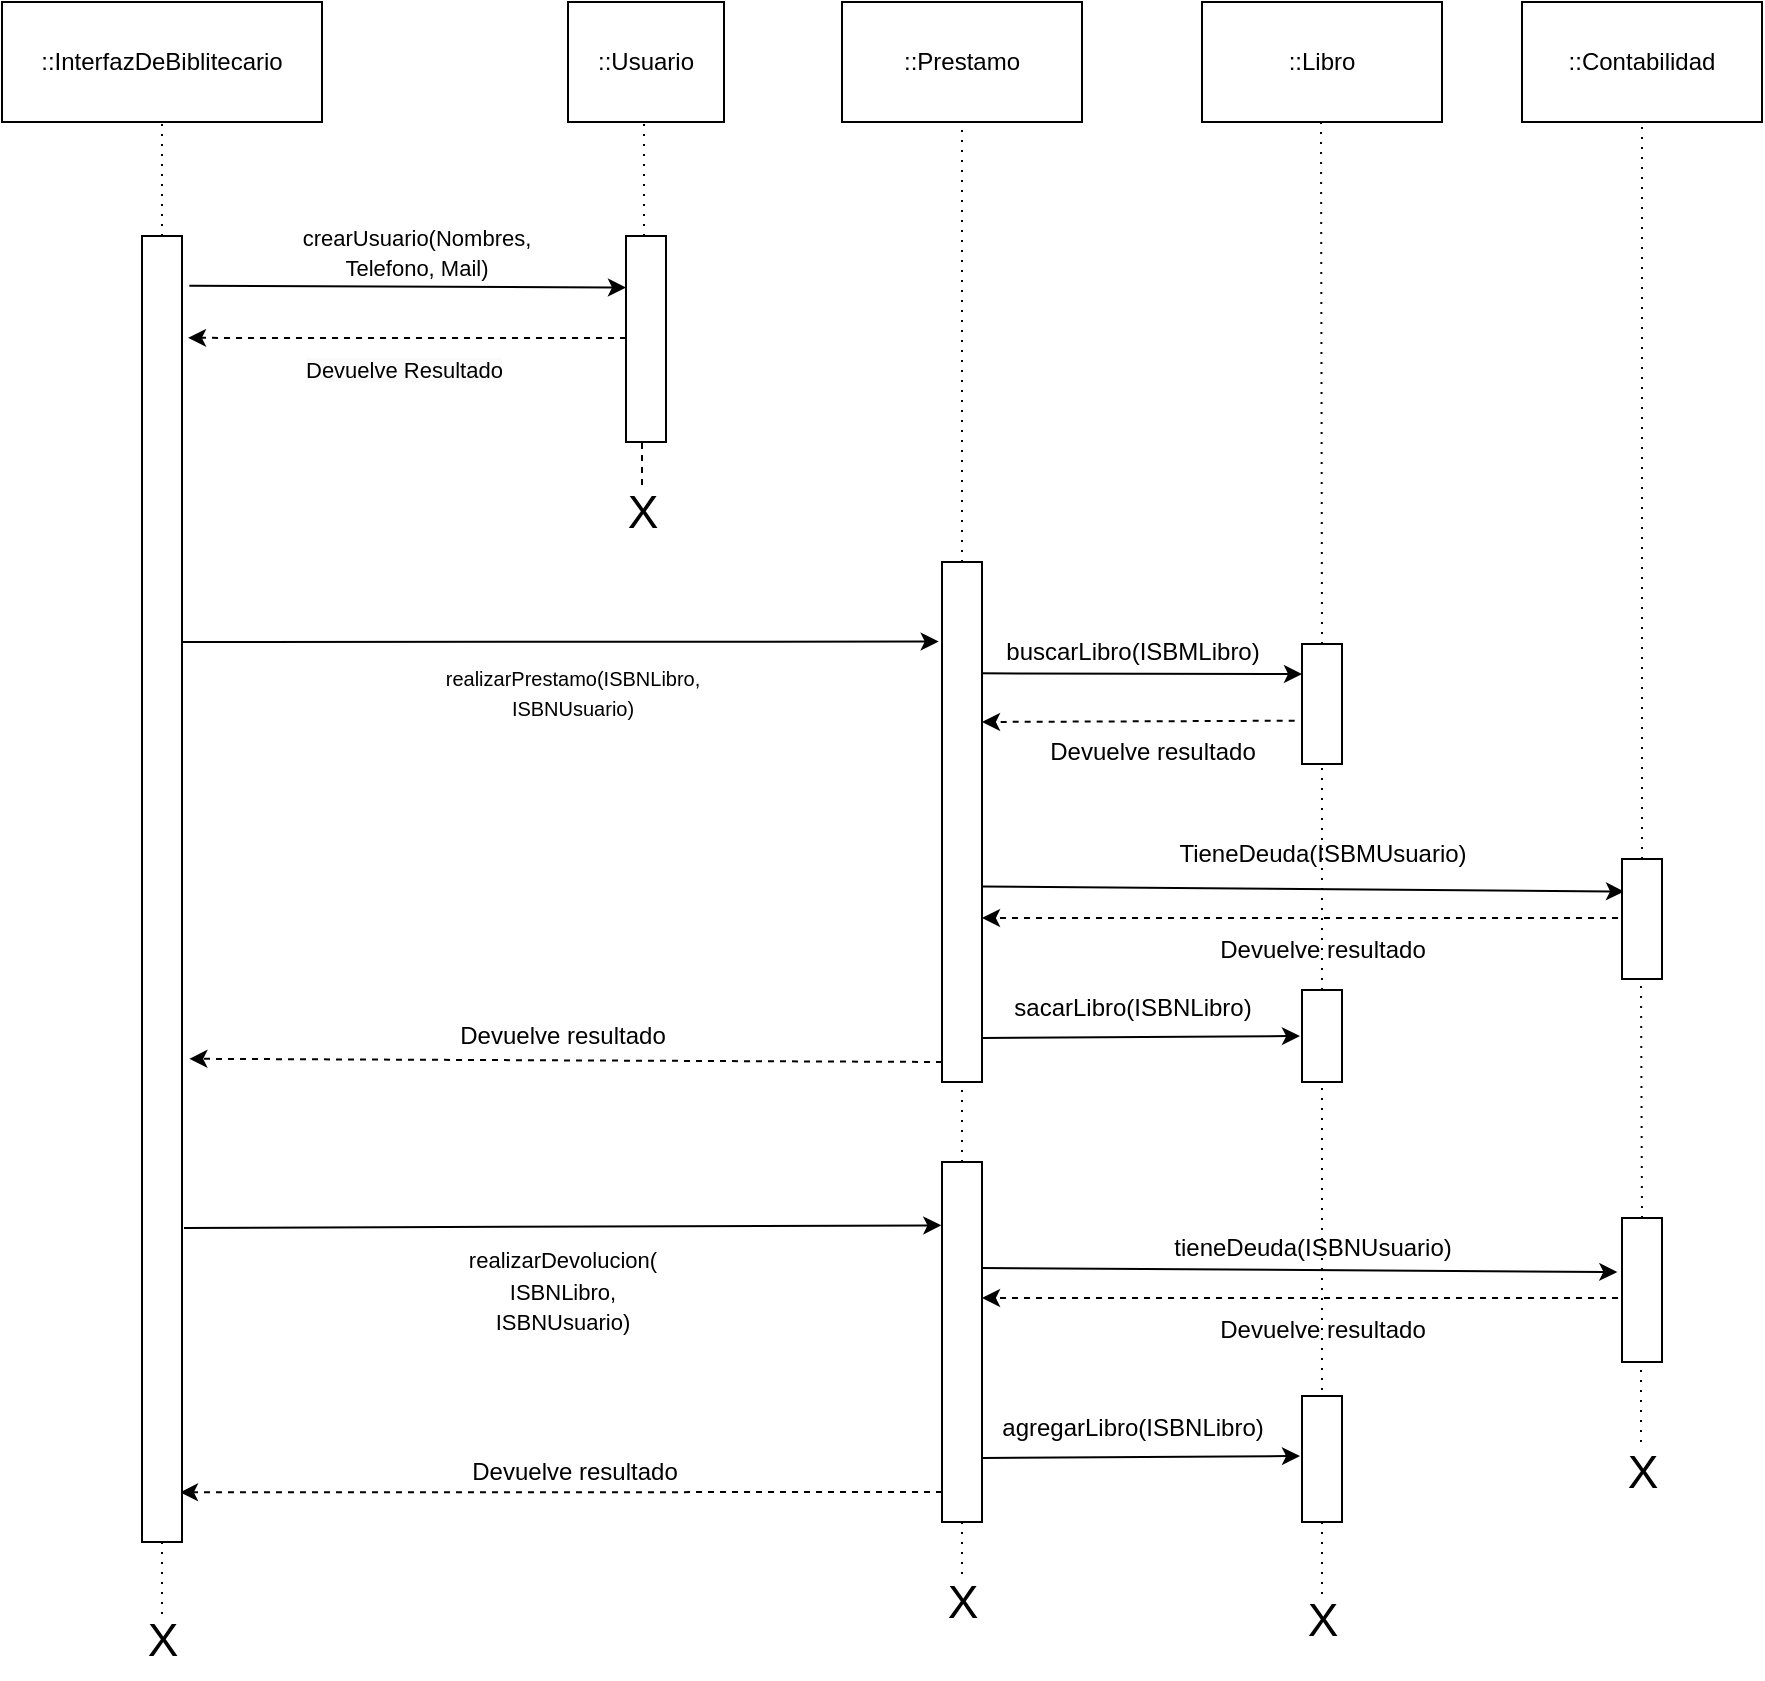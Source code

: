 <mxfile version="24.4.4" type="device">
  <diagram name="Página-1" id="qCodcxuzLoSxoYbsibZ5">
    <mxGraphModel dx="1221" dy="725" grid="1" gridSize="10" guides="1" tooltips="1" connect="1" arrows="1" fold="1" page="1" pageScale="1" pageWidth="827" pageHeight="1169" math="0" shadow="0">
      <root>
        <mxCell id="0" />
        <mxCell id="1" parent="0" />
        <mxCell id="mp0n_3jFE3tDUajIZm0b-1" value="::InterfazDeBiblitecario" style="rounded=0;whiteSpace=wrap;html=1;" parent="1" vertex="1">
          <mxGeometry x="160" y="80" width="160" height="60" as="geometry" />
        </mxCell>
        <mxCell id="mp0n_3jFE3tDUajIZm0b-6" value="::Usuario" style="rounded=0;whiteSpace=wrap;html=1;" parent="1" vertex="1">
          <mxGeometry x="443" y="80" width="78" height="60" as="geometry" />
        </mxCell>
        <mxCell id="mp0n_3jFE3tDUajIZm0b-7" value="::Libro" style="rounded=0;whiteSpace=wrap;html=1;" parent="1" vertex="1">
          <mxGeometry x="760" y="80" width="120" height="60" as="geometry" />
        </mxCell>
        <mxCell id="mp0n_3jFE3tDUajIZm0b-8" value="::Prestamo" style="rounded=0;whiteSpace=wrap;html=1;" parent="1" vertex="1">
          <mxGeometry x="580" y="80" width="120" height="60" as="geometry" />
        </mxCell>
        <mxCell id="mp0n_3jFE3tDUajIZm0b-9" value="::Contabilidad" style="rounded=0;whiteSpace=wrap;html=1;" parent="1" vertex="1">
          <mxGeometry x="920" y="80" width="120" height="60" as="geometry" />
        </mxCell>
        <mxCell id="mp0n_3jFE3tDUajIZm0b-16" value="&lt;span id=&quot;docs-internal-guid-74eef910-7fff-3b2e-8194-41c7fd450fb9&quot;&gt;&lt;span style=&quot;font-family: Arial, sans-serif; background-color: transparent; font-variant-numeric: normal; font-variant-east-asian: normal; font-variant-alternates: normal; font-variant-position: normal; vertical-align: baseline; white-space: pre-wrap;&quot;&gt;&lt;font style=&quot;font-size: 11px;&quot;&gt;crearUsuario(Nombres, Telefono, Mail)&lt;/font&gt;&lt;/span&gt;&lt;/span&gt;" style="text;html=1;align=center;verticalAlign=middle;resizable=0;points=[];autosize=1;strokeColor=none;fillColor=none;" parent="1" vertex="1">
          <mxGeometry x="262" y="190" width="210" height="30" as="geometry" />
        </mxCell>
        <mxCell id="mp0n_3jFE3tDUajIZm0b-20" value="&lt;span style=&quot;color: rgb(0, 0, 0); font-family: Arial, sans-serif; font-size: 11px; font-style: normal; font-variant-ligatures: normal; font-variant-caps: normal; font-weight: 400; letter-spacing: normal; orphans: 2; text-align: center; text-indent: 0px; text-transform: none; widows: 2; word-spacing: 0px; -webkit-text-stroke-width: 0px; white-space: pre-wrap; background-color: rgb(251, 251, 251); text-decoration-thickness: initial; text-decoration-style: initial; text-decoration-color: initial; display: inline !important; float: none;&quot;&gt;Devuelve Resultado&lt;/span&gt;" style="text;whiteSpace=wrap;html=1;" parent="1" vertex="1">
          <mxGeometry x="310" y="250" width="150" height="30" as="geometry" />
        </mxCell>
        <mxCell id="mp0n_3jFE3tDUajIZm0b-23" value="&lt;span id=&quot;docs-internal-guid-d6a4855c-7fff-c991-73bd-c32a4b5d3192&quot;&gt;&lt;span style=&quot;font-family: Arial, sans-serif; background-color: transparent; font-variant-numeric: normal; font-variant-east-asian: normal; font-variant-alternates: normal; font-variant-position: normal; vertical-align: baseline; white-space: pre-wrap;&quot;&gt;&lt;font style=&quot;font-size: 10px;&quot;&gt;realizarPrestamo(ISBNLibro, ISBNUsuario)&lt;/font&gt;&lt;/span&gt;&lt;/span&gt;" style="text;html=1;align=center;verticalAlign=middle;resizable=0;points=[];autosize=1;strokeColor=none;fillColor=none;" parent="1" vertex="1">
          <mxGeometry x="340" y="410" width="210" height="30" as="geometry" />
        </mxCell>
        <mxCell id="mp0n_3jFE3tDUajIZm0b-31" value="Devuelve resultado" style="text;html=1;align=center;verticalAlign=middle;resizable=0;points=[];autosize=1;strokeColor=none;fillColor=none;" parent="1" vertex="1">
          <mxGeometry x="375" y="582" width="130" height="30" as="geometry" />
        </mxCell>
        <mxCell id="mp0n_3jFE3tDUajIZm0b-34" value="buscarLibro(ISBMLibro)" style="text;html=1;align=center;verticalAlign=middle;resizable=0;points=[];autosize=1;strokeColor=none;fillColor=none;" parent="1" vertex="1">
          <mxGeometry x="650" y="390" width="150" height="30" as="geometry" />
        </mxCell>
        <mxCell id="mp0n_3jFE3tDUajIZm0b-35" value="Devuelve resultado" style="text;html=1;align=center;verticalAlign=middle;resizable=0;points=[];autosize=1;strokeColor=none;fillColor=none;" parent="1" vertex="1">
          <mxGeometry x="670" y="440" width="130" height="30" as="geometry" />
        </mxCell>
        <mxCell id="mp0n_3jFE3tDUajIZm0b-42" value="" style="endArrow=classic;html=1;rounded=0;exitX=1.183;exitY=0.038;exitDx=0;exitDy=0;exitPerimeter=0;entryX=0;entryY=0.25;entryDx=0;entryDy=0;" parent="1" source="mp0n_3jFE3tDUajIZm0b-2" target="mp0n_3jFE3tDUajIZm0b-21" edge="1">
          <mxGeometry width="50" height="50" relative="1" as="geometry">
            <mxPoint x="321" y="220" as="sourcePoint" />
            <mxPoint x="381" y="220" as="targetPoint" />
          </mxGeometry>
        </mxCell>
        <mxCell id="mp0n_3jFE3tDUajIZm0b-43" value="" style="endArrow=classic;html=1;rounded=0;exitX=1.183;exitY=0.038;exitDx=0;exitDy=0;exitPerimeter=0;entryX=-0.083;entryY=0.153;entryDx=0;entryDy=0;entryPerimeter=0;" parent="1" target="mp0n_3jFE3tDUajIZm0b-25" edge="1">
          <mxGeometry width="50" height="50" relative="1" as="geometry">
            <mxPoint x="250" y="400" as="sourcePoint" />
            <mxPoint x="600" y="400" as="targetPoint" />
          </mxGeometry>
        </mxCell>
        <mxCell id="mp0n_3jFE3tDUajIZm0b-44" value="" style="endArrow=classic;html=1;rounded=0;exitX=0.95;exitY=0.7;exitDx=0;exitDy=0;exitPerimeter=0;entryX=0;entryY=0.25;entryDx=0;entryDy=0;" parent="1" edge="1">
          <mxGeometry width="50" height="50" relative="1" as="geometry">
            <mxPoint x="650" y="522.25" as="sourcePoint" />
            <mxPoint x="971" y="524.75" as="targetPoint" />
          </mxGeometry>
        </mxCell>
        <mxCell id="mp0n_3jFE3tDUajIZm0b-51" value="" style="endArrow=classic;html=1;rounded=0;entryX=0;entryY=0.25;entryDx=0;entryDy=0;exitX=-0.007;exitY=0.856;exitDx=0;exitDy=0;exitPerimeter=0;" parent="1" source="mp0n_3jFE3tDUajIZm0b-34" target="mp0n_3jFE3tDUajIZm0b-33" edge="1">
          <mxGeometry width="50" height="50" relative="1" as="geometry">
            <mxPoint x="650" y="420" as="sourcePoint" />
            <mxPoint x="720" y="420" as="targetPoint" />
          </mxGeometry>
        </mxCell>
        <mxCell id="mp0n_3jFE3tDUajIZm0b-52" value="" style="endArrow=classic;html=1;rounded=0;entryX=-0.05;entryY=0.15;entryDx=0;entryDy=0;entryPerimeter=0;endFill=1;" parent="1" edge="1">
          <mxGeometry width="50" height="50" relative="1" as="geometry">
            <mxPoint x="650" y="598" as="sourcePoint" />
            <mxPoint x="809" y="597" as="targetPoint" />
          </mxGeometry>
        </mxCell>
        <mxCell id="mp0n_3jFE3tDUajIZm0b-53" value="" style="endArrow=classic;html=1;rounded=0;entryX=1.15;entryY=0.078;entryDx=0;entryDy=0;entryPerimeter=0;dashed=1;" parent="1" target="mp0n_3jFE3tDUajIZm0b-2" edge="1">
          <mxGeometry width="50" height="50" relative="1" as="geometry">
            <mxPoint x="472" y="248" as="sourcePoint" />
            <mxPoint x="412" y="248" as="targetPoint" />
          </mxGeometry>
        </mxCell>
        <mxCell id="mp0n_3jFE3tDUajIZm0b-54" value="" style="endArrow=classic;html=1;rounded=0;dashed=1;" parent="1" edge="1">
          <mxGeometry width="50" height="50" relative="1" as="geometry">
            <mxPoint x="980" y="538" as="sourcePoint" />
            <mxPoint x="650" y="538" as="targetPoint" />
          </mxGeometry>
        </mxCell>
        <mxCell id="mp0n_3jFE3tDUajIZm0b-55" value="" style="endArrow=classic;html=1;rounded=0;dashed=1;exitX=0;exitY=0.75;exitDx=0;exitDy=0;entryX=1.183;entryY=0.63;entryDx=0;entryDy=0;entryPerimeter=0;" parent="1" edge="1" target="mp0n_3jFE3tDUajIZm0b-2">
          <mxGeometry width="50" height="50" relative="1" as="geometry">
            <mxPoint x="630" y="610" as="sourcePoint" />
            <mxPoint x="250" y="615" as="targetPoint" />
          </mxGeometry>
        </mxCell>
        <mxCell id="mp0n_3jFE3tDUajIZm0b-56" value="" style="endArrow=classic;html=1;rounded=0;exitX=-0.183;exitY=0.639;exitDx=0;exitDy=0;exitPerimeter=0;dashed=1;" parent="1" source="mp0n_3jFE3tDUajIZm0b-33" edge="1">
          <mxGeometry width="50" height="50" relative="1" as="geometry">
            <mxPoint x="710" y="440" as="sourcePoint" />
            <mxPoint x="650" y="440" as="targetPoint" />
          </mxGeometry>
        </mxCell>
        <mxCell id="mp0n_3jFE3tDUajIZm0b-59" value="" style="group" parent="1" vertex="1" connectable="0">
          <mxGeometry x="460" y="290" width="40" height="64.5" as="geometry" />
        </mxCell>
        <mxCell id="mp0n_3jFE3tDUajIZm0b-57" value="" style="endArrow=none;dashed=1;html=1;rounded=0;" parent="mp0n_3jFE3tDUajIZm0b-59" edge="1">
          <mxGeometry width="50" height="50" relative="1" as="geometry">
            <mxPoint x="20" y="31.5" as="sourcePoint" />
            <mxPoint x="20" as="targetPoint" />
          </mxGeometry>
        </mxCell>
        <mxCell id="mp0n_3jFE3tDUajIZm0b-58" value="&lt;font style=&quot;font-size: 23px;&quot;&gt;X&lt;/font&gt;" style="text;html=1;align=center;verticalAlign=middle;resizable=0;points=[];autosize=1;strokeColor=none;fillColor=none;" parent="mp0n_3jFE3tDUajIZm0b-59" vertex="1">
          <mxGeometry y="24.5" width="40" height="40" as="geometry" />
        </mxCell>
        <mxCell id="mp0n_3jFE3tDUajIZm0b-21" value="" style="whiteSpace=wrap;html=1;rounded=0;" parent="1" vertex="1">
          <mxGeometry x="472" y="197" width="20" height="103" as="geometry" />
        </mxCell>
        <mxCell id="mp0n_3jFE3tDUajIZm0b-36" value="" style="whiteSpace=wrap;html=1;rounded=0;" parent="1" vertex="1">
          <mxGeometry x="970" y="508.5" width="20" height="60" as="geometry" />
        </mxCell>
        <mxCell id="HkoU2B9mdV2BVFcOOnrx-1" value="&lt;p style=&quot;line-height: 130%;&quot;&gt;&lt;span id=&quot;docs-internal-guid-05bd2aaf-7fff-f4e8-769e-c25a478a9bf0&quot;&gt;&lt;span style=&quot;font-family: Arial, sans-serif; background-color: transparent; font-variant-numeric: normal; font-variant-east-asian: normal; font-variant-alternates: normal; font-variant-position: normal; vertical-align: baseline; white-space: pre-wrap;&quot;&gt;&lt;font style=&quot;font-size: 11px;&quot;&gt;realizarDevolucion( ISBNLibro, ISBNUsuario)&lt;/font&gt;&lt;/span&gt;&lt;/span&gt;&lt;/p&gt;" style="text;html=1;align=center;verticalAlign=middle;resizable=0;points=[];autosize=1;strokeColor=none;fillColor=none;" vertex="1" parent="1">
          <mxGeometry x="320" y="700" width="240" height="50" as="geometry" />
        </mxCell>
        <mxCell id="HkoU2B9mdV2BVFcOOnrx-3" value="" style="endArrow=classic;html=1;rounded=0;exitX=1.183;exitY=0.038;exitDx=0;exitDy=0;exitPerimeter=0;entryX=-0.017;entryY=0.176;entryDx=0;entryDy=0;entryPerimeter=0;" edge="1" parent="1" target="HkoU2B9mdV2BVFcOOnrx-2">
          <mxGeometry width="50" height="50" relative="1" as="geometry">
            <mxPoint x="251" y="693" as="sourcePoint" />
            <mxPoint x="631" y="691" as="targetPoint" />
          </mxGeometry>
        </mxCell>
        <mxCell id="HkoU2B9mdV2BVFcOOnrx-4" value="" style="endArrow=none;dashed=1;html=1;rounded=0;entryX=0.5;entryY=1;entryDx=0;entryDy=0;exitX=0.5;exitY=0;exitDx=0;exitDy=0;dashPattern=1 4;" edge="1" parent="1" source="mp0n_3jFE3tDUajIZm0b-25" target="mp0n_3jFE3tDUajIZm0b-8">
          <mxGeometry width="50" height="50" relative="1" as="geometry">
            <mxPoint x="580" y="280" as="sourcePoint" />
            <mxPoint x="630" y="230" as="targetPoint" />
          </mxGeometry>
        </mxCell>
        <mxCell id="HkoU2B9mdV2BVFcOOnrx-5" value="" style="endArrow=none;dashed=1;html=1;rounded=0;exitX=0.5;exitY=0;exitDx=0;exitDy=0;dashPattern=1 4;" edge="1" parent="1" source="mp0n_3jFE3tDUajIZm0b-2">
          <mxGeometry width="50" height="50" relative="1" as="geometry">
            <mxPoint x="190" y="190" as="sourcePoint" />
            <mxPoint x="240" y="140" as="targetPoint" />
            <Array as="points">
              <mxPoint x="240" y="160" />
            </Array>
          </mxGeometry>
        </mxCell>
        <mxCell id="HkoU2B9mdV2BVFcOOnrx-6" value="" style="endArrow=none;dashed=1;html=1;rounded=0;exitX=0.5;exitY=0;exitDx=0;exitDy=0;dashPattern=1 4;" edge="1" parent="1">
          <mxGeometry width="50" height="50" relative="1" as="geometry">
            <mxPoint x="481" y="197" as="sourcePoint" />
            <mxPoint x="481" y="140" as="targetPoint" />
          </mxGeometry>
        </mxCell>
        <mxCell id="HkoU2B9mdV2BVFcOOnrx-7" value="" style="endArrow=none;dashed=1;html=1;rounded=0;entryX=0.5;entryY=1;entryDx=0;entryDy=0;exitX=0.5;exitY=0;exitDx=0;exitDy=0;dashPattern=1 4;" edge="1" parent="1" source="mp0n_3jFE3tDUajIZm0b-33">
          <mxGeometry width="50" height="50" relative="1" as="geometry">
            <mxPoint x="819.5" y="360" as="sourcePoint" />
            <mxPoint x="819.5" y="140" as="targetPoint" />
          </mxGeometry>
        </mxCell>
        <mxCell id="HkoU2B9mdV2BVFcOOnrx-8" value="" style="endArrow=none;dashed=1;html=1;rounded=0;entryX=0.5;entryY=1;entryDx=0;entryDy=0;exitX=0.5;exitY=0;exitDx=0;exitDy=0;dashPattern=1 4;" edge="1" parent="1" source="mp0n_3jFE3tDUajIZm0b-36" target="mp0n_3jFE3tDUajIZm0b-9">
          <mxGeometry width="50" height="50" relative="1" as="geometry">
            <mxPoint x="980" y="400" as="sourcePoint" />
            <mxPoint x="979.5" y="140" as="targetPoint" />
          </mxGeometry>
        </mxCell>
        <mxCell id="HkoU2B9mdV2BVFcOOnrx-9" value="" style="endArrow=none;dashed=1;html=1;rounded=0;exitX=0.5;exitY=0;exitDx=0;exitDy=0;dashPattern=1 4;" edge="1" parent="1" source="HkoU2B9mdV2BVFcOOnrx-2">
          <mxGeometry width="50" height="50" relative="1" as="geometry">
            <mxPoint x="640" y="650" as="sourcePoint" />
            <mxPoint x="640" y="590" as="targetPoint" />
            <Array as="points">
              <mxPoint x="640" y="613" />
            </Array>
          </mxGeometry>
        </mxCell>
        <mxCell id="mp0n_3jFE3tDUajIZm0b-64" value="" style="endArrow=none;dashed=1;html=1;rounded=0;exitX=0.5;exitY=0;exitDx=0;exitDy=0;dashPattern=1 4;" parent="1" edge="1" source="HkoU2B9mdV2BVFcOOnrx-10">
          <mxGeometry width="50" height="50" relative="1" as="geometry">
            <mxPoint x="979.5" y="632" as="sourcePoint" />
            <mxPoint x="979.5" y="568.5" as="targetPoint" />
          </mxGeometry>
        </mxCell>
        <mxCell id="mp0n_3jFE3tDUajIZm0b-65" value="&lt;font style=&quot;font-size: 23px;&quot;&gt;X&lt;/font&gt;" style="text;html=1;align=center;verticalAlign=middle;resizable=0;points=[];autosize=1;strokeColor=none;fillColor=none;" parent="1" vertex="1">
          <mxGeometry x="960" y="795" width="40" height="40" as="geometry" />
        </mxCell>
        <mxCell id="HkoU2B9mdV2BVFcOOnrx-11" value="tieneDeuda(ISBNUsuario)" style="text;html=1;align=center;verticalAlign=middle;resizable=0;points=[];autosize=1;strokeColor=none;fillColor=none;" vertex="1" parent="1">
          <mxGeometry x="735" y="688" width="160" height="30" as="geometry" />
        </mxCell>
        <mxCell id="HkoU2B9mdV2BVFcOOnrx-12" value="" style="endArrow=classic;html=1;rounded=0;entryX=-0.117;entryY=0.375;entryDx=0;entryDy=0;entryPerimeter=0;" edge="1" parent="1" target="HkoU2B9mdV2BVFcOOnrx-10">
          <mxGeometry width="50" height="50" relative="1" as="geometry">
            <mxPoint x="649" y="713" as="sourcePoint" />
            <mxPoint x="939" y="711" as="targetPoint" />
          </mxGeometry>
        </mxCell>
        <mxCell id="HkoU2B9mdV2BVFcOOnrx-13" value="Devuelve resultado" style="text;html=1;align=center;verticalAlign=middle;resizable=0;points=[];autosize=1;strokeColor=none;fillColor=none;" vertex="1" parent="1">
          <mxGeometry x="755" y="728.5" width="130" height="30" as="geometry" />
        </mxCell>
        <mxCell id="HkoU2B9mdV2BVFcOOnrx-14" value="" style="endArrow=classic;html=1;rounded=0;dashed=1;" edge="1" parent="1">
          <mxGeometry width="50" height="50" relative="1" as="geometry">
            <mxPoint x="980" y="728" as="sourcePoint" />
            <mxPoint x="650" y="728" as="targetPoint" />
          </mxGeometry>
        </mxCell>
        <mxCell id="mp0n_3jFE3tDUajIZm0b-61" value="" style="endArrow=none;dashed=1;html=1;rounded=0;exitX=0.5;exitY=0;exitDx=0;exitDy=0;dashPattern=1 4;" parent="1" edge="1" source="HkoU2B9mdV2BVFcOOnrx-15">
          <mxGeometry width="50" height="50" relative="1" as="geometry">
            <mxPoint x="820" y="471.5" as="sourcePoint" />
            <mxPoint x="820" y="440" as="targetPoint" />
          </mxGeometry>
        </mxCell>
        <mxCell id="mp0n_3jFE3tDUajIZm0b-62" value="&lt;font style=&quot;font-size: 23px;&quot;&gt;X&lt;/font&gt;" style="text;html=1;align=center;verticalAlign=middle;resizable=0;points=[];autosize=1;strokeColor=none;fillColor=none;" parent="1" vertex="1">
          <mxGeometry x="800" y="868.5" width="40" height="40" as="geometry" />
        </mxCell>
        <mxCell id="mp0n_3jFE3tDUajIZm0b-25" value="" style="whiteSpace=wrap;html=1;rounded=0;" parent="1" vertex="1">
          <mxGeometry x="630" y="360" width="20" height="260" as="geometry" />
        </mxCell>
        <mxCell id="mp0n_3jFE3tDUajIZm0b-33" value="" style="whiteSpace=wrap;html=1;rounded=0;" parent="1" vertex="1">
          <mxGeometry x="810" y="401" width="20" height="60" as="geometry" />
        </mxCell>
        <mxCell id="HkoU2B9mdV2BVFcOOnrx-16" value="sacarLibro(ISBNLibro)" style="text;html=1;align=center;verticalAlign=middle;resizable=0;points=[];autosize=1;strokeColor=none;fillColor=none;" vertex="1" parent="1">
          <mxGeometry x="655" y="568" width="140" height="30" as="geometry" />
        </mxCell>
        <mxCell id="mp0n_3jFE3tDUajIZm0b-38" value="TieneDeuda(ISBMUsuario)" style="text;html=1;align=center;verticalAlign=middle;resizable=0;points=[];autosize=1;strokeColor=none;fillColor=none;" parent="1" vertex="1">
          <mxGeometry x="735" y="491" width="170" height="30" as="geometry" />
        </mxCell>
        <mxCell id="mp0n_3jFE3tDUajIZm0b-39" value="Devuelve resultado" style="text;html=1;align=center;verticalAlign=middle;resizable=0;points=[];autosize=1;strokeColor=none;fillColor=none;" parent="1" vertex="1">
          <mxGeometry x="755" y="538.5" width="130" height="30" as="geometry" />
        </mxCell>
        <mxCell id="HkoU2B9mdV2BVFcOOnrx-23" value="" style="endArrow=classic;html=1;rounded=0;entryX=-0.05;entryY=0.15;entryDx=0;entryDy=0;entryPerimeter=0;endFill=1;" edge="1" parent="1">
          <mxGeometry width="50" height="50" relative="1" as="geometry">
            <mxPoint x="650" y="808" as="sourcePoint" />
            <mxPoint x="809" y="807" as="targetPoint" />
          </mxGeometry>
        </mxCell>
        <mxCell id="HkoU2B9mdV2BVFcOOnrx-24" value="agregarLibro(ISBNLibro)" style="text;html=1;align=center;verticalAlign=middle;resizable=0;points=[];autosize=1;strokeColor=none;fillColor=none;" vertex="1" parent="1">
          <mxGeometry x="650" y="778" width="150" height="30" as="geometry" />
        </mxCell>
        <mxCell id="HkoU2B9mdV2BVFcOOnrx-25" value="Devuelve resultado" style="text;html=1;align=center;verticalAlign=middle;resizable=0;points=[];autosize=1;strokeColor=none;fillColor=none;" vertex="1" parent="1">
          <mxGeometry x="381" y="800" width="130" height="30" as="geometry" />
        </mxCell>
        <mxCell id="HkoU2B9mdV2BVFcOOnrx-26" value="" style="endArrow=classic;html=1;rounded=0;dashed=1;exitX=0;exitY=0.75;exitDx=0;exitDy=0;entryX=0.95;entryY=0.962;entryDx=0;entryDy=0;entryPerimeter=0;" edge="1" parent="1" target="mp0n_3jFE3tDUajIZm0b-2">
          <mxGeometry width="50" height="50" relative="1" as="geometry">
            <mxPoint x="630" y="825" as="sourcePoint" />
            <mxPoint x="250" y="830" as="targetPoint" />
          </mxGeometry>
        </mxCell>
        <mxCell id="HkoU2B9mdV2BVFcOOnrx-27" value="" style="endArrow=none;dashed=1;html=1;rounded=0;exitX=0.5;exitY=0;exitDx=0;exitDy=0;dashPattern=1 4;" edge="1" parent="1">
          <mxGeometry width="50" height="50" relative="1" as="geometry">
            <mxPoint x="820" y="784" as="sourcePoint" />
            <mxPoint x="820" y="600" as="targetPoint" />
          </mxGeometry>
        </mxCell>
        <mxCell id="HkoU2B9mdV2BVFcOOnrx-15" value="" style="whiteSpace=wrap;html=1;rounded=0;" vertex="1" parent="1">
          <mxGeometry x="810" y="574" width="20" height="46" as="geometry" />
        </mxCell>
        <mxCell id="HkoU2B9mdV2BVFcOOnrx-28" value="" style="endArrow=none;dashed=1;html=1;rounded=0;dashPattern=1 4;" edge="1" parent="1">
          <mxGeometry width="50" height="50" relative="1" as="geometry">
            <mxPoint x="640" y="866" as="sourcePoint" />
            <mxPoint x="640" y="796" as="targetPoint" />
            <Array as="points">
              <mxPoint x="640" y="819" />
            </Array>
          </mxGeometry>
        </mxCell>
        <mxCell id="HkoU2B9mdV2BVFcOOnrx-2" value="" style="whiteSpace=wrap;html=1;rounded=0;" vertex="1" parent="1">
          <mxGeometry x="630" y="660" width="20" height="180" as="geometry" />
        </mxCell>
        <mxCell id="HkoU2B9mdV2BVFcOOnrx-29" value="" style="endArrow=none;dashed=1;html=1;rounded=0;dashPattern=1 4;" edge="1" parent="1">
          <mxGeometry width="50" height="50" relative="1" as="geometry">
            <mxPoint x="820" y="876" as="sourcePoint" />
            <mxPoint x="820" y="806" as="targetPoint" />
            <Array as="points">
              <mxPoint x="820" y="829" />
            </Array>
          </mxGeometry>
        </mxCell>
        <mxCell id="HkoU2B9mdV2BVFcOOnrx-22" value="" style="whiteSpace=wrap;html=1;rounded=0;" vertex="1" parent="1">
          <mxGeometry x="810" y="777" width="20" height="63" as="geometry" />
        </mxCell>
        <mxCell id="HkoU2B9mdV2BVFcOOnrx-30" value="" style="endArrow=none;dashed=1;html=1;rounded=0;dashPattern=1 4;" edge="1" parent="1">
          <mxGeometry width="50" height="50" relative="1" as="geometry">
            <mxPoint x="979.5" y="800" as="sourcePoint" />
            <mxPoint x="979.5" y="730" as="targetPoint" />
            <Array as="points">
              <mxPoint x="979.5" y="753" />
            </Array>
          </mxGeometry>
        </mxCell>
        <mxCell id="HkoU2B9mdV2BVFcOOnrx-10" value="" style="whiteSpace=wrap;html=1;rounded=0;" vertex="1" parent="1">
          <mxGeometry x="970" y="688" width="20" height="72" as="geometry" />
        </mxCell>
        <mxCell id="HkoU2B9mdV2BVFcOOnrx-31" value="&lt;font style=&quot;font-size: 23px;&quot;&gt;X&lt;/font&gt;" style="text;html=1;align=center;verticalAlign=middle;resizable=0;points=[];autosize=1;strokeColor=none;fillColor=none;" vertex="1" parent="1">
          <mxGeometry x="620" y="860" width="40" height="40" as="geometry" />
        </mxCell>
        <mxCell id="HkoU2B9mdV2BVFcOOnrx-32" value="&lt;font style=&quot;font-size: 23px;&quot;&gt;X&lt;/font&gt;" style="text;html=1;align=center;verticalAlign=middle;resizable=0;points=[];autosize=1;strokeColor=none;fillColor=none;" vertex="1" parent="1">
          <mxGeometry x="220" y="878.5" width="40" height="40" as="geometry" />
        </mxCell>
        <mxCell id="HkoU2B9mdV2BVFcOOnrx-33" value="" style="endArrow=none;dashed=1;html=1;rounded=0;dashPattern=1 4;" edge="1" parent="1">
          <mxGeometry width="50" height="50" relative="1" as="geometry">
            <mxPoint x="240" y="886" as="sourcePoint" />
            <mxPoint x="240" y="816" as="targetPoint" />
            <Array as="points">
              <mxPoint x="240" y="839" />
            </Array>
          </mxGeometry>
        </mxCell>
        <mxCell id="mp0n_3jFE3tDUajIZm0b-2" value="" style="whiteSpace=wrap;html=1;rounded=0;" parent="1" vertex="1">
          <mxGeometry x="230" y="197" width="20" height="653" as="geometry" />
        </mxCell>
      </root>
    </mxGraphModel>
  </diagram>
</mxfile>
